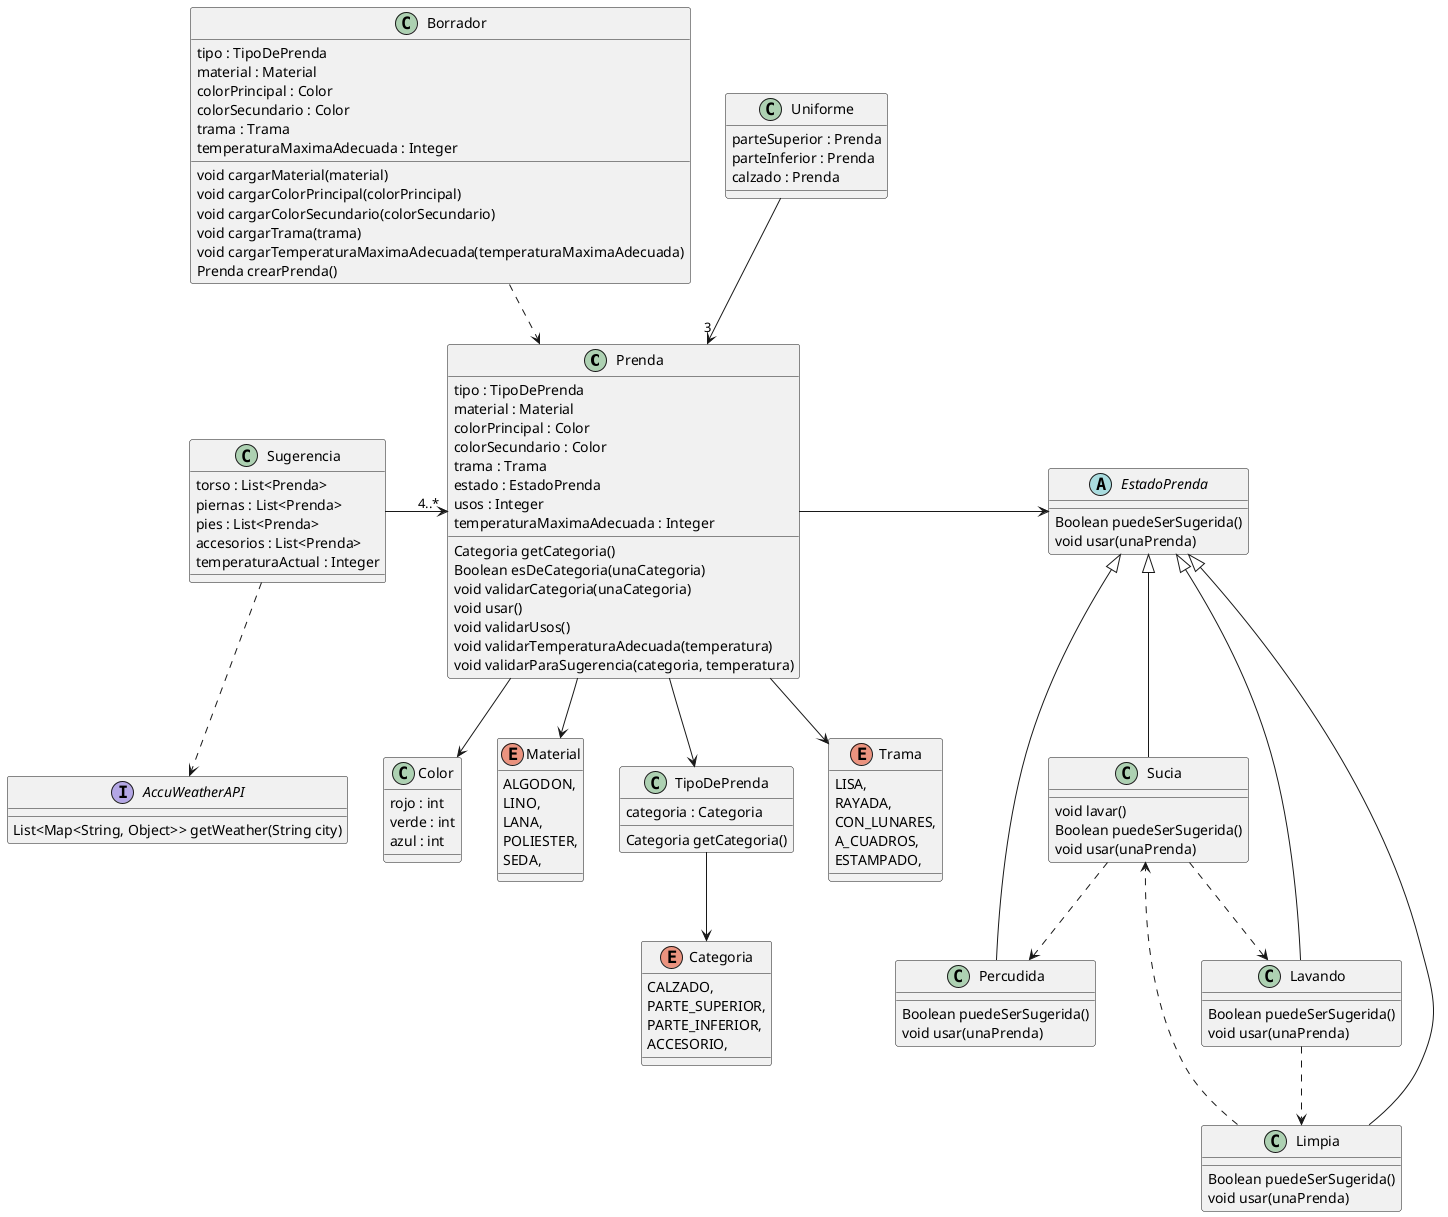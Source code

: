 @startuml QMP4

class Prenda {
  tipo : TipoDePrenda
  material : Material
  colorPrincipal : Color
  colorSecundario : Color
  trama : Trama
  estado : EstadoPrenda
  usos : Integer
  temperaturaMaximaAdecuada : Integer

  Categoria getCategoria()
  Boolean esDeCategoria(unaCategoria)
  void validarCategoria(unaCategoria)
  void usar()
  void validarUsos()
  void validarTemperaturaAdecuada(temperatura)
  void validarParaSugerencia(categoria, temperatura)
}


class Color {
  rojo : int
  verde : int
  azul : int 
}

enum Categoria {
  CALZADO,
  PARTE_SUPERIOR,
  PARTE_INFERIOR,
  ACCESORIO,
}

enum Material {
  ALGODON,
  LINO,
  LANA,
  POLIESTER,
  SEDA,
}

class TipoDePrenda {
  categoria : Categoria  
  
  Categoria getCategoria()
}

Prenda --> Material
Prenda --> TipoDePrenda
Prenda --> Color
TipoDePrenda --> Categoria
' Prenda conoce su Material
' Prenda --> "1" Categoria


enum Trama{
  LISA,
  RAYADA,
  CON_LUNARES,
  A_CUADROS,
  ESTAMPADO,
}

' Trama corresponde a la tela, eso quiere decir que
' corresponde al Material? De ser asi debemos agregarle comportamiento
' al enum de Material creo
' IMO: Hay que agregarlo directamente a la prenda como propiedad
Prenda --> Trama

' El borrador deberia ser una clase "parecida" a la Prenda, e
' incluso dentro de su constructor, podemos hacer las validaciones
' de los datos para crear a la prenda desde alli

class Borrador {
  tipo : TipoDePrenda
  material : Material
  colorPrincipal : Color
  colorSecundario : Color
  trama : Trama
  temperaturaMaximaAdecuada : Integer

  void cargarMaterial(material)
  void cargarColorPrincipal(colorPrincipal)
  void cargarColorSecundario(colorSecundario)
  void cargarTrama(trama)
  void cargarTemperaturaMaximaAdecuada(temperaturaMaximaAdecuada)
  Prenda crearPrenda()
}

class Uniforme {
  parteSuperior : Prenda
  parteInferior : Prenda
  calzado : Prenda
}

Uniforme -->"3" Prenda
Borrador ..> Prenda


class Sugerencia {
  torso : List<Prenda>
  piernas : List<Prenda>
  pies : List<Prenda>
  accesorios : List<Prenda>
  temperaturaActual : Integer
}


Sugerencia -> "4..*" Prenda


' Para la segunda parte usamos el patron State

abstract EstadoPrenda {
  Boolean puedeSerSugerida()
  void usar(unaPrenda)
}

class Sucia {
  void lavar()
  Boolean puedeSerSugerida()
  void usar(unaPrenda)
}

class Percudida {
  Boolean puedeSerSugerida()
  void usar(unaPrenda)
}

class Limpia {
  Boolean puedeSerSugerida()
  void usar(unaPrenda)
}

class Lavando {
  Boolean puedeSerSugerida()
  void usar(unaPrenda)
}
' No esta clara la transicion de estado que tiene el estado Lavando
' por lo que decidimos que mientras se esta lavando se pueda usar
' y cuando eso suceda, pasara a Limpia

EstadoPrenda <|-- Sucia
EstadoPrenda <|-- Percudida
EstadoPrenda <|-- Limpia
EstadoPrenda <|-- Lavando

Sucia ..> Percudida
Sucia ..> Lavando
Lavando ..> Limpia
Limpia ..> Sucia

Prenda -right-> EstadoPrenda


interface AccuWeatherAPI {
  List<Map<String, Object>> getWeather(String city)
}

Sugerencia ..> AccuWeatherAPI

@enduml
